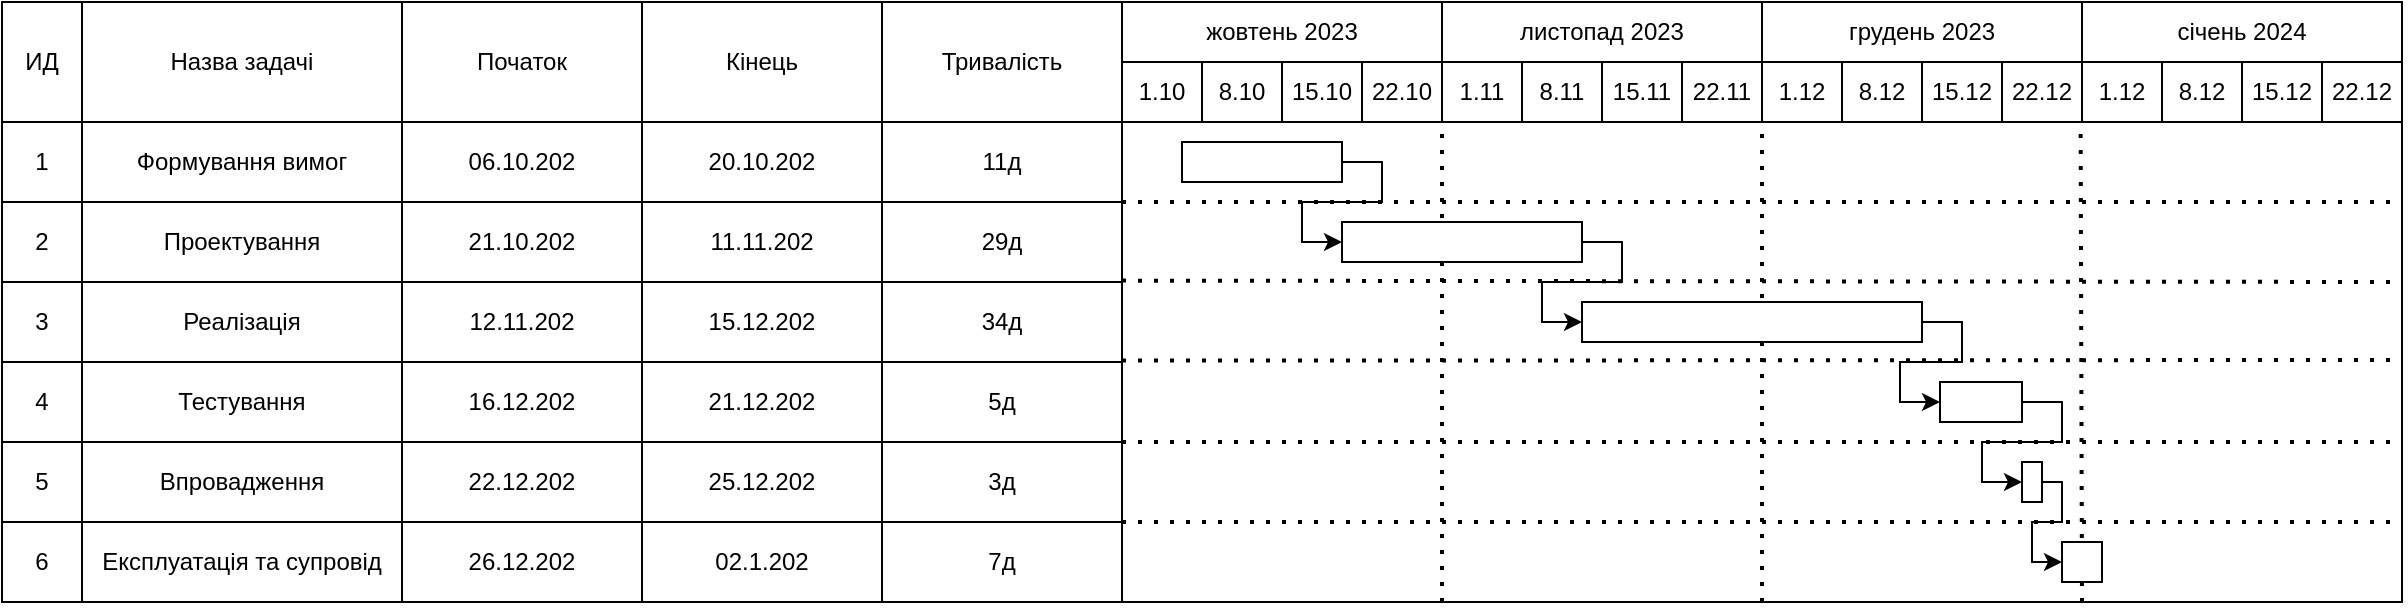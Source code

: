 <mxfile version="22.0.3" type="device">
  <diagram name="Страница — 1" id="4roAlqgqhJLd52WK8bho">
    <mxGraphModel dx="1395" dy="703" grid="1" gridSize="10" guides="1" tooltips="1" connect="1" arrows="1" fold="1" page="1" pageScale="1" pageWidth="1169" pageHeight="827" math="0" shadow="0">
      <root>
        <mxCell id="0" />
        <mxCell id="1" parent="0" />
        <mxCell id="AlefTDXCC8IeZaHfD70f-44" value="" style="rounded=0;whiteSpace=wrap;html=1;" vertex="1" parent="1">
          <mxGeometry x="640" y="140" width="640" height="240" as="geometry" />
        </mxCell>
        <mxCell id="AlefTDXCC8IeZaHfD70f-77" value="" style="endArrow=none;dashed=1;html=1;dashPattern=1 3;strokeWidth=2;rounded=0;entryX=0.25;entryY=0;entryDx=0;entryDy=0;" edge="1" parent="1" target="AlefTDXCC8IeZaHfD70f-44">
          <mxGeometry width="50" height="50" relative="1" as="geometry">
            <mxPoint x="800" y="380" as="sourcePoint" />
            <mxPoint x="820" y="430" as="targetPoint" />
          </mxGeometry>
        </mxCell>
        <mxCell id="AlefTDXCC8IeZaHfD70f-78" value="" style="endArrow=none;dashed=1;html=1;dashPattern=1 3;strokeWidth=2;rounded=0;entryX=0.25;entryY=0;entryDx=0;entryDy=0;" edge="1" parent="1">
          <mxGeometry width="50" height="50" relative="1" as="geometry">
            <mxPoint x="960" y="380" as="sourcePoint" />
            <mxPoint x="960" y="140" as="targetPoint" />
          </mxGeometry>
        </mxCell>
        <mxCell id="AlefTDXCC8IeZaHfD70f-79" value="" style="endArrow=none;dashed=1;html=1;dashPattern=1 3;strokeWidth=2;rounded=0;entryX=0.25;entryY=0;entryDx=0;entryDy=0;exitX=0.75;exitY=1;exitDx=0;exitDy=0;" edge="1" parent="1" source="AlefTDXCC8IeZaHfD70f-44">
          <mxGeometry width="50" height="50" relative="1" as="geometry">
            <mxPoint x="1119" y="380" as="sourcePoint" />
            <mxPoint x="1119.31" y="140" as="targetPoint" />
          </mxGeometry>
        </mxCell>
        <mxCell id="AlefTDXCC8IeZaHfD70f-1" value="ИД" style="rounded=0;whiteSpace=wrap;html=1;" vertex="1" parent="1">
          <mxGeometry x="80" y="80" width="40" height="60" as="geometry" />
        </mxCell>
        <mxCell id="AlefTDXCC8IeZaHfD70f-2" value="Назва задачі" style="rounded=0;whiteSpace=wrap;html=1;" vertex="1" parent="1">
          <mxGeometry x="120" y="80" width="160" height="60" as="geometry" />
        </mxCell>
        <mxCell id="AlefTDXCC8IeZaHfD70f-3" value="Початок" style="rounded=0;whiteSpace=wrap;html=1;" vertex="1" parent="1">
          <mxGeometry x="280" y="80" width="120" height="60" as="geometry" />
        </mxCell>
        <mxCell id="AlefTDXCC8IeZaHfD70f-4" value="Кінець" style="rounded=0;whiteSpace=wrap;html=1;" vertex="1" parent="1">
          <mxGeometry x="400" y="80" width="120" height="60" as="geometry" />
        </mxCell>
        <mxCell id="AlefTDXCC8IeZaHfD70f-5" value="жовтень 2023" style="rounded=0;whiteSpace=wrap;html=1;" vertex="1" parent="1">
          <mxGeometry x="640" y="80" width="160" height="30" as="geometry" />
        </mxCell>
        <mxCell id="AlefTDXCC8IeZaHfD70f-6" value="листопад 2023" style="rounded=0;whiteSpace=wrap;html=1;" vertex="1" parent="1">
          <mxGeometry x="800" y="80" width="160" height="30" as="geometry" />
        </mxCell>
        <mxCell id="AlefTDXCC8IeZaHfD70f-7" value="грудень 2023" style="rounded=0;whiteSpace=wrap;html=1;" vertex="1" parent="1">
          <mxGeometry x="960" y="80" width="160" height="30" as="geometry" />
        </mxCell>
        <mxCell id="AlefTDXCC8IeZaHfD70f-8" value="січень 2024" style="rounded=0;whiteSpace=wrap;html=1;" vertex="1" parent="1">
          <mxGeometry x="1120" y="80" width="160" height="30" as="geometry" />
        </mxCell>
        <mxCell id="AlefTDXCC8IeZaHfD70f-9" value="Формування вимог" style="rounded=0;whiteSpace=wrap;html=1;" vertex="1" parent="1">
          <mxGeometry x="120" y="140" width="160" height="40" as="geometry" />
        </mxCell>
        <mxCell id="AlefTDXCC8IeZaHfD70f-10" value="Проектування" style="rounded=0;whiteSpace=wrap;html=1;" vertex="1" parent="1">
          <mxGeometry x="120" y="180" width="160" height="40" as="geometry" />
        </mxCell>
        <mxCell id="AlefTDXCC8IeZaHfD70f-11" value="Реалізація" style="rounded=0;whiteSpace=wrap;html=1;" vertex="1" parent="1">
          <mxGeometry x="120" y="220" width="160" height="40" as="geometry" />
        </mxCell>
        <mxCell id="AlefTDXCC8IeZaHfD70f-12" value="Тестування" style="rounded=0;whiteSpace=wrap;html=1;" vertex="1" parent="1">
          <mxGeometry x="120" y="260" width="160" height="40" as="geometry" />
        </mxCell>
        <mxCell id="AlefTDXCC8IeZaHfD70f-13" value="Впровадження" style="rounded=0;whiteSpace=wrap;html=1;" vertex="1" parent="1">
          <mxGeometry x="120" y="300" width="160" height="40" as="geometry" />
        </mxCell>
        <mxCell id="AlefTDXCC8IeZaHfD70f-14" value="Експлуатація та супровід" style="rounded=0;whiteSpace=wrap;html=1;" vertex="1" parent="1">
          <mxGeometry x="120" y="340" width="160" height="40" as="geometry" />
        </mxCell>
        <mxCell id="AlefTDXCC8IeZaHfD70f-15" value="06.10.202" style="rounded=0;whiteSpace=wrap;html=1;" vertex="1" parent="1">
          <mxGeometry x="280" y="140" width="120" height="40" as="geometry" />
        </mxCell>
        <mxCell id="AlefTDXCC8IeZaHfD70f-16" value="21.10.202" style="rounded=0;whiteSpace=wrap;html=1;" vertex="1" parent="1">
          <mxGeometry x="280" y="180" width="120" height="40" as="geometry" />
        </mxCell>
        <mxCell id="AlefTDXCC8IeZaHfD70f-17" value="12.11.202" style="rounded=0;whiteSpace=wrap;html=1;" vertex="1" parent="1">
          <mxGeometry x="280" y="220" width="120" height="40" as="geometry" />
        </mxCell>
        <mxCell id="AlefTDXCC8IeZaHfD70f-18" value="16.12.202" style="rounded=0;whiteSpace=wrap;html=1;" vertex="1" parent="1">
          <mxGeometry x="280" y="260" width="120" height="40" as="geometry" />
        </mxCell>
        <mxCell id="AlefTDXCC8IeZaHfD70f-19" value="22.12.202" style="rounded=0;whiteSpace=wrap;html=1;" vertex="1" parent="1">
          <mxGeometry x="280" y="300" width="120" height="40" as="geometry" />
        </mxCell>
        <mxCell id="AlefTDXCC8IeZaHfD70f-20" value="26.12.202" style="rounded=0;whiteSpace=wrap;html=1;" vertex="1" parent="1">
          <mxGeometry x="280" y="340" width="120" height="40" as="geometry" />
        </mxCell>
        <mxCell id="AlefTDXCC8IeZaHfD70f-21" value="20.10.202" style="rounded=0;whiteSpace=wrap;html=1;" vertex="1" parent="1">
          <mxGeometry x="400" y="140" width="120" height="40" as="geometry" />
        </mxCell>
        <mxCell id="AlefTDXCC8IeZaHfD70f-22" value="11.11.202" style="rounded=0;whiteSpace=wrap;html=1;" vertex="1" parent="1">
          <mxGeometry x="400" y="180" width="120" height="40" as="geometry" />
        </mxCell>
        <mxCell id="AlefTDXCC8IeZaHfD70f-23" value="15.12.202" style="rounded=0;whiteSpace=wrap;html=1;" vertex="1" parent="1">
          <mxGeometry x="400" y="220" width="120" height="40" as="geometry" />
        </mxCell>
        <mxCell id="AlefTDXCC8IeZaHfD70f-24" value="21.12.202" style="rounded=0;whiteSpace=wrap;html=1;" vertex="1" parent="1">
          <mxGeometry x="400" y="260" width="120" height="40" as="geometry" />
        </mxCell>
        <mxCell id="AlefTDXCC8IeZaHfD70f-25" value="25.12.202" style="rounded=0;whiteSpace=wrap;html=1;" vertex="1" parent="1">
          <mxGeometry x="400" y="300" width="120" height="40" as="geometry" />
        </mxCell>
        <mxCell id="AlefTDXCC8IeZaHfD70f-26" value="02.1.202" style="rounded=0;whiteSpace=wrap;html=1;" vertex="1" parent="1">
          <mxGeometry x="400" y="340" width="120" height="40" as="geometry" />
        </mxCell>
        <mxCell id="AlefTDXCC8IeZaHfD70f-27" value="1" style="rounded=0;whiteSpace=wrap;html=1;" vertex="1" parent="1">
          <mxGeometry x="80" y="140" width="40" height="40" as="geometry" />
        </mxCell>
        <mxCell id="AlefTDXCC8IeZaHfD70f-28" value="2" style="rounded=0;whiteSpace=wrap;html=1;" vertex="1" parent="1">
          <mxGeometry x="80" y="180" width="40" height="40" as="geometry" />
        </mxCell>
        <mxCell id="AlefTDXCC8IeZaHfD70f-29" value="3" style="rounded=0;whiteSpace=wrap;html=1;" vertex="1" parent="1">
          <mxGeometry x="80" y="220" width="40" height="40" as="geometry" />
        </mxCell>
        <mxCell id="AlefTDXCC8IeZaHfD70f-30" value="4" style="rounded=0;whiteSpace=wrap;html=1;" vertex="1" parent="1">
          <mxGeometry x="80" y="260" width="40" height="40" as="geometry" />
        </mxCell>
        <mxCell id="AlefTDXCC8IeZaHfD70f-31" value="5" style="rounded=0;whiteSpace=wrap;html=1;" vertex="1" parent="1">
          <mxGeometry x="80" y="300" width="40" height="40" as="geometry" />
        </mxCell>
        <mxCell id="AlefTDXCC8IeZaHfD70f-32" value="6" style="rounded=0;whiteSpace=wrap;html=1;" vertex="1" parent="1">
          <mxGeometry x="80" y="340" width="40" height="40" as="geometry" />
        </mxCell>
        <mxCell id="AlefTDXCC8IeZaHfD70f-33" value="1.10" style="rounded=0;whiteSpace=wrap;html=1;" vertex="1" parent="1">
          <mxGeometry x="640" y="110" width="40" height="30" as="geometry" />
        </mxCell>
        <mxCell id="AlefTDXCC8IeZaHfD70f-34" value="8.10" style="rounded=0;whiteSpace=wrap;html=1;" vertex="1" parent="1">
          <mxGeometry x="680" y="110" width="40" height="30" as="geometry" />
        </mxCell>
        <mxCell id="AlefTDXCC8IeZaHfD70f-35" value="15.10" style="rounded=0;whiteSpace=wrap;html=1;" vertex="1" parent="1">
          <mxGeometry x="720" y="110" width="40" height="30" as="geometry" />
        </mxCell>
        <mxCell id="AlefTDXCC8IeZaHfD70f-36" value="22.10" style="rounded=0;whiteSpace=wrap;html=1;" vertex="1" parent="1">
          <mxGeometry x="760" y="110" width="40" height="30" as="geometry" />
        </mxCell>
        <mxCell id="AlefTDXCC8IeZaHfD70f-37" value="Тривалість" style="rounded=0;whiteSpace=wrap;html=1;" vertex="1" parent="1">
          <mxGeometry x="520" y="80" width="120" height="60" as="geometry" />
        </mxCell>
        <mxCell id="AlefTDXCC8IeZaHfD70f-38" value="11д" style="rounded=0;whiteSpace=wrap;html=1;" vertex="1" parent="1">
          <mxGeometry x="520" y="140" width="120" height="40" as="geometry" />
        </mxCell>
        <mxCell id="AlefTDXCC8IeZaHfD70f-39" value="29д" style="rounded=0;whiteSpace=wrap;html=1;" vertex="1" parent="1">
          <mxGeometry x="520" y="180" width="120" height="40" as="geometry" />
        </mxCell>
        <mxCell id="AlefTDXCC8IeZaHfD70f-40" value="34д" style="rounded=0;whiteSpace=wrap;html=1;" vertex="1" parent="1">
          <mxGeometry x="520" y="220" width="120" height="40" as="geometry" />
        </mxCell>
        <mxCell id="AlefTDXCC8IeZaHfD70f-41" value="5д" style="rounded=0;whiteSpace=wrap;html=1;" vertex="1" parent="1">
          <mxGeometry x="520" y="260" width="120" height="40" as="geometry" />
        </mxCell>
        <mxCell id="AlefTDXCC8IeZaHfD70f-42" value="3д" style="rounded=0;whiteSpace=wrap;html=1;" vertex="1" parent="1">
          <mxGeometry x="520" y="300" width="120" height="40" as="geometry" />
        </mxCell>
        <mxCell id="AlefTDXCC8IeZaHfD70f-43" value="7д" style="rounded=0;whiteSpace=wrap;html=1;" vertex="1" parent="1">
          <mxGeometry x="520" y="340" width="120" height="40" as="geometry" />
        </mxCell>
        <mxCell id="AlefTDXCC8IeZaHfD70f-61" style="edgeStyle=orthogonalEdgeStyle;rounded=0;orthogonalLoop=1;jettySize=auto;html=1;exitX=1;exitY=0.5;exitDx=0;exitDy=0;entryX=0;entryY=0.5;entryDx=0;entryDy=0;" edge="1" parent="1" source="AlefTDXCC8IeZaHfD70f-50" target="AlefTDXCC8IeZaHfD70f-51">
          <mxGeometry relative="1" as="geometry">
            <Array as="points">
              <mxPoint x="770" y="160" />
              <mxPoint x="770" y="180" />
              <mxPoint x="730" y="180" />
              <mxPoint x="730" y="200" />
            </Array>
          </mxGeometry>
        </mxCell>
        <mxCell id="AlefTDXCC8IeZaHfD70f-50" value="" style="rounded=0;whiteSpace=wrap;html=1;" vertex="1" parent="1">
          <mxGeometry x="670" y="150" width="80" height="20" as="geometry" />
        </mxCell>
        <mxCell id="AlefTDXCC8IeZaHfD70f-63" style="edgeStyle=orthogonalEdgeStyle;rounded=0;orthogonalLoop=1;jettySize=auto;html=1;exitX=1;exitY=0.5;exitDx=0;exitDy=0;entryX=0;entryY=0.5;entryDx=0;entryDy=0;" edge="1" parent="1" source="AlefTDXCC8IeZaHfD70f-51" target="AlefTDXCC8IeZaHfD70f-62">
          <mxGeometry relative="1" as="geometry">
            <Array as="points">
              <mxPoint x="890" y="200" />
              <mxPoint x="890" y="220" />
              <mxPoint x="850" y="220" />
              <mxPoint x="850" y="240" />
            </Array>
          </mxGeometry>
        </mxCell>
        <mxCell id="AlefTDXCC8IeZaHfD70f-51" value="" style="rounded=0;whiteSpace=wrap;html=1;" vertex="1" parent="1">
          <mxGeometry x="750" y="190" width="120" height="20" as="geometry" />
        </mxCell>
        <mxCell id="AlefTDXCC8IeZaHfD70f-53" value="1.11" style="rounded=0;whiteSpace=wrap;html=1;" vertex="1" parent="1">
          <mxGeometry x="800" y="110" width="40" height="30" as="geometry" />
        </mxCell>
        <mxCell id="AlefTDXCC8IeZaHfD70f-54" value="8.11" style="rounded=0;whiteSpace=wrap;html=1;" vertex="1" parent="1">
          <mxGeometry x="840" y="110" width="40" height="30" as="geometry" />
        </mxCell>
        <mxCell id="AlefTDXCC8IeZaHfD70f-55" value="15.11" style="rounded=0;whiteSpace=wrap;html=1;" vertex="1" parent="1">
          <mxGeometry x="880" y="110" width="40" height="30" as="geometry" />
        </mxCell>
        <mxCell id="AlefTDXCC8IeZaHfD70f-56" value="22.11" style="rounded=0;whiteSpace=wrap;html=1;" vertex="1" parent="1">
          <mxGeometry x="920" y="110" width="40" height="30" as="geometry" />
        </mxCell>
        <mxCell id="AlefTDXCC8IeZaHfD70f-57" value="1.12" style="rounded=0;whiteSpace=wrap;html=1;" vertex="1" parent="1">
          <mxGeometry x="960" y="110" width="40" height="30" as="geometry" />
        </mxCell>
        <mxCell id="AlefTDXCC8IeZaHfD70f-58" value="8.12" style="rounded=0;whiteSpace=wrap;html=1;" vertex="1" parent="1">
          <mxGeometry x="1000" y="110" width="40" height="30" as="geometry" />
        </mxCell>
        <mxCell id="AlefTDXCC8IeZaHfD70f-59" value="15.12" style="rounded=0;whiteSpace=wrap;html=1;" vertex="1" parent="1">
          <mxGeometry x="1040" y="110" width="40" height="30" as="geometry" />
        </mxCell>
        <mxCell id="AlefTDXCC8IeZaHfD70f-60" value="22.12" style="rounded=0;whiteSpace=wrap;html=1;" vertex="1" parent="1">
          <mxGeometry x="1080" y="110" width="40" height="30" as="geometry" />
        </mxCell>
        <mxCell id="AlefTDXCC8IeZaHfD70f-65" style="edgeStyle=orthogonalEdgeStyle;rounded=0;orthogonalLoop=1;jettySize=auto;html=1;exitX=1;exitY=0.5;exitDx=0;exitDy=0;entryX=0;entryY=0.5;entryDx=0;entryDy=0;" edge="1" parent="1" source="AlefTDXCC8IeZaHfD70f-62" target="AlefTDXCC8IeZaHfD70f-64">
          <mxGeometry relative="1" as="geometry">
            <Array as="points">
              <mxPoint x="1060" y="240" />
              <mxPoint x="1060" y="260" />
              <mxPoint x="1029" y="260" />
              <mxPoint x="1029" y="280" />
            </Array>
          </mxGeometry>
        </mxCell>
        <mxCell id="AlefTDXCC8IeZaHfD70f-62" value="" style="rounded=0;whiteSpace=wrap;html=1;" vertex="1" parent="1">
          <mxGeometry x="870" y="230" width="170" height="20" as="geometry" />
        </mxCell>
        <mxCell id="AlefTDXCC8IeZaHfD70f-67" style="edgeStyle=orthogonalEdgeStyle;rounded=0;orthogonalLoop=1;jettySize=auto;html=1;exitX=1;exitY=0.5;exitDx=0;exitDy=0;entryX=0;entryY=0.5;entryDx=0;entryDy=0;" edge="1" parent="1" source="AlefTDXCC8IeZaHfD70f-64" target="AlefTDXCC8IeZaHfD70f-66">
          <mxGeometry relative="1" as="geometry">
            <Array as="points">
              <mxPoint x="1110" y="280" />
              <mxPoint x="1110" y="300" />
              <mxPoint x="1070" y="300" />
              <mxPoint x="1070" y="320" />
            </Array>
          </mxGeometry>
        </mxCell>
        <mxCell id="AlefTDXCC8IeZaHfD70f-64" value="" style="rounded=0;whiteSpace=wrap;html=1;" vertex="1" parent="1">
          <mxGeometry x="1049" y="270" width="41" height="20" as="geometry" />
        </mxCell>
        <mxCell id="AlefTDXCC8IeZaHfD70f-73" style="edgeStyle=orthogonalEdgeStyle;rounded=0;orthogonalLoop=1;jettySize=auto;html=1;exitX=1;exitY=0.5;exitDx=0;exitDy=0;entryX=0;entryY=0.5;entryDx=0;entryDy=0;" edge="1" parent="1" source="AlefTDXCC8IeZaHfD70f-66" target="AlefTDXCC8IeZaHfD70f-72">
          <mxGeometry relative="1" as="geometry">
            <Array as="points">
              <mxPoint x="1110" y="320" />
              <mxPoint x="1110" y="340" />
              <mxPoint x="1095" y="340" />
              <mxPoint x="1095" y="360" />
            </Array>
          </mxGeometry>
        </mxCell>
        <mxCell id="AlefTDXCC8IeZaHfD70f-66" value="" style="rounded=0;whiteSpace=wrap;html=1;" vertex="1" parent="1">
          <mxGeometry x="1090" y="310" width="10" height="20" as="geometry" />
        </mxCell>
        <mxCell id="AlefTDXCC8IeZaHfD70f-68" value="1.12" style="rounded=0;whiteSpace=wrap;html=1;" vertex="1" parent="1">
          <mxGeometry x="1120" y="110" width="40" height="30" as="geometry" />
        </mxCell>
        <mxCell id="AlefTDXCC8IeZaHfD70f-69" value="8.12" style="rounded=0;whiteSpace=wrap;html=1;" vertex="1" parent="1">
          <mxGeometry x="1160" y="110" width="40" height="30" as="geometry" />
        </mxCell>
        <mxCell id="AlefTDXCC8IeZaHfD70f-70" value="15.12" style="rounded=0;whiteSpace=wrap;html=1;" vertex="1" parent="1">
          <mxGeometry x="1200" y="110" width="40" height="30" as="geometry" />
        </mxCell>
        <mxCell id="AlefTDXCC8IeZaHfD70f-71" value="22.12" style="rounded=0;whiteSpace=wrap;html=1;" vertex="1" parent="1">
          <mxGeometry x="1240" y="110" width="40" height="30" as="geometry" />
        </mxCell>
        <mxCell id="AlefTDXCC8IeZaHfD70f-80" value="" style="endArrow=none;dashed=1;html=1;dashPattern=1 3;strokeWidth=2;rounded=0;exitX=1;exitY=0;exitDx=0;exitDy=0;" edge="1" parent="1" source="AlefTDXCC8IeZaHfD70f-39">
          <mxGeometry width="50" height="50" relative="1" as="geometry">
            <mxPoint x="810" y="390" as="sourcePoint" />
            <mxPoint x="1280" y="180" as="targetPoint" />
          </mxGeometry>
        </mxCell>
        <mxCell id="AlefTDXCC8IeZaHfD70f-81" value="" style="endArrow=none;dashed=1;html=1;dashPattern=1 3;strokeWidth=2;rounded=0;exitX=1;exitY=0;exitDx=0;exitDy=0;" edge="1" parent="1">
          <mxGeometry width="50" height="50" relative="1" as="geometry">
            <mxPoint x="640" y="219.31" as="sourcePoint" />
            <mxPoint x="1280" y="220" as="targetPoint" />
          </mxGeometry>
        </mxCell>
        <mxCell id="AlefTDXCC8IeZaHfD70f-82" value="" style="endArrow=none;dashed=1;html=1;dashPattern=1 3;strokeWidth=2;rounded=0;exitX=1;exitY=0;exitDx=0;exitDy=0;" edge="1" parent="1">
          <mxGeometry width="50" height="50" relative="1" as="geometry">
            <mxPoint x="640" y="259.31" as="sourcePoint" />
            <mxPoint x="1280" y="259" as="targetPoint" />
          </mxGeometry>
        </mxCell>
        <mxCell id="AlefTDXCC8IeZaHfD70f-83" value="" style="endArrow=none;dashed=1;html=1;dashPattern=1 3;strokeWidth=2;rounded=0;exitX=1;exitY=0;exitDx=0;exitDy=0;" edge="1" parent="1">
          <mxGeometry width="50" height="50" relative="1" as="geometry">
            <mxPoint x="640" y="300" as="sourcePoint" />
            <mxPoint x="1280" y="300" as="targetPoint" />
          </mxGeometry>
        </mxCell>
        <mxCell id="AlefTDXCC8IeZaHfD70f-84" value="" style="endArrow=none;dashed=1;html=1;dashPattern=1 3;strokeWidth=2;rounded=0;exitX=1;exitY=0;exitDx=0;exitDy=0;" edge="1" parent="1">
          <mxGeometry width="50" height="50" relative="1" as="geometry">
            <mxPoint x="640" y="340" as="sourcePoint" />
            <mxPoint x="1280" y="340" as="targetPoint" />
          </mxGeometry>
        </mxCell>
        <mxCell id="AlefTDXCC8IeZaHfD70f-72" value="" style="rounded=0;whiteSpace=wrap;html=1;" vertex="1" parent="1">
          <mxGeometry x="1110" y="350" width="20" height="20" as="geometry" />
        </mxCell>
      </root>
    </mxGraphModel>
  </diagram>
</mxfile>
